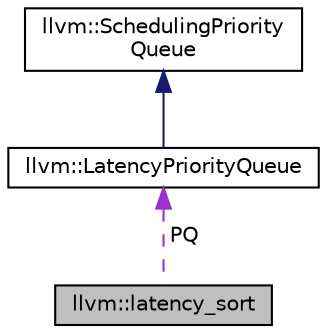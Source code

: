 digraph "llvm::latency_sort"
{
 // LATEX_PDF_SIZE
  bgcolor="transparent";
  edge [fontname="Helvetica",fontsize="10",labelfontname="Helvetica",labelfontsize="10"];
  node [fontname="Helvetica",fontsize="10",shape="box"];
  Node1 [label="llvm::latency_sort",height=0.2,width=0.4,color="black", fillcolor="grey75", style="filled", fontcolor="black",tooltip="Sorting functions for the Available queue."];
  Node2 -> Node1 [dir="back",color="darkorchid3",fontsize="10",style="dashed",label=" PQ" ,fontname="Helvetica"];
  Node2 [label="llvm::LatencyPriorityQueue",height=0.2,width=0.4,color="black",URL="$classllvm_1_1LatencyPriorityQueue.html",tooltip=" "];
  Node3 -> Node2 [dir="back",color="midnightblue",fontsize="10",style="solid",fontname="Helvetica"];
  Node3 [label="llvm::SchedulingPriority\lQueue",height=0.2,width=0.4,color="black",URL="$classllvm_1_1SchedulingPriorityQueue.html",tooltip="This interface is used to plug different priorities computation algorithms into the list scheduler."];
}
